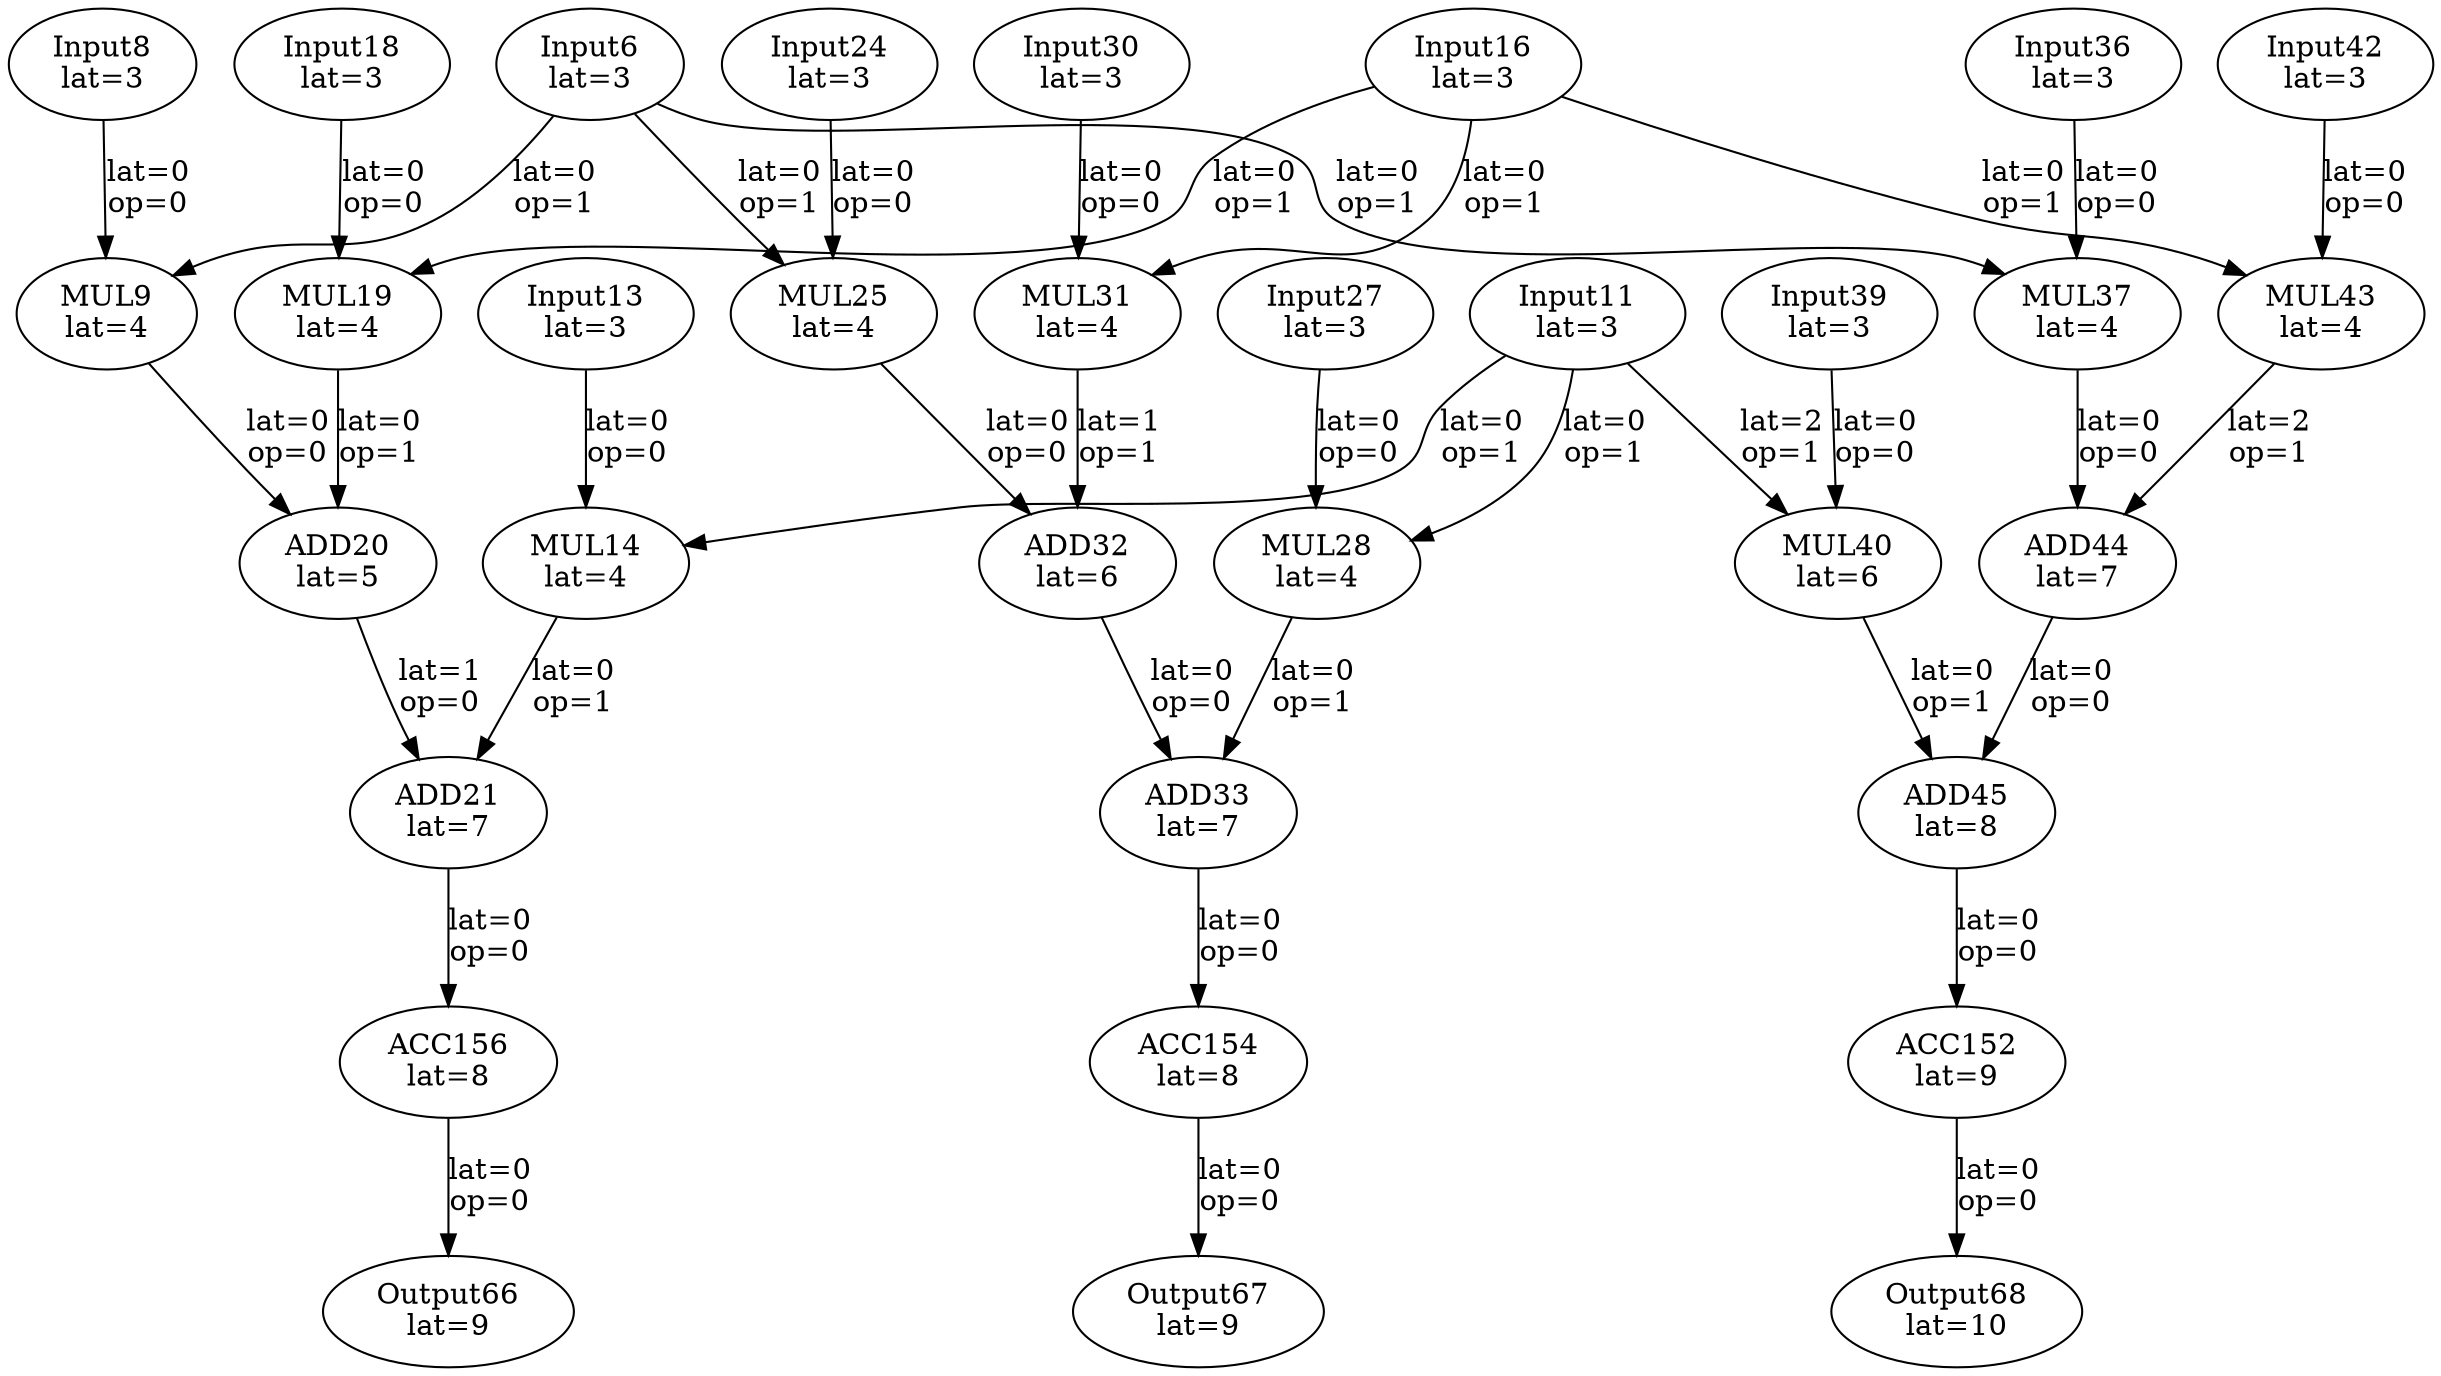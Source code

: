 Digraph G {
"Input6"[label = "\N\nlat=3"];
"Input8"[label = "\N\nlat=3"];
"MUL9"[label = "\N\nlat=4"];
"Input8"->"MUL9"[label = "lat=0\nop=0"];
"Input6"->"MUL9"[label = "lat=0\nop=1"];
"Input11"[label = "\N\nlat=3"];
"Input13"[label = "\N\nlat=3"];
"MUL14"[label = "\N\nlat=4"];
"Input13"->"MUL14"[label = "lat=0\nop=0"];
"Input11"->"MUL14"[label = "lat=0\nop=1"];
"Input16"[label = "\N\nlat=3"];
"Input18"[label = "\N\nlat=3"];
"MUL19"[label = "\N\nlat=4"];
"Input18"->"MUL19"[label = "lat=0\nop=0"];
"Input16"->"MUL19"[label = "lat=0\nop=1"];
"ADD20"[label = "\N\nlat=5"];
"MUL9"->"ADD20"[label = "lat=0\nop=0"];
"MUL19"->"ADD20"[label = "lat=0\nop=1"];
"ADD21"[label = "\N\nlat=7"];
"ADD20"->"ADD21"[label = "lat=1\nop=0"];
"MUL14"->"ADD21"[label = "lat=0\nop=1"];
"Input24"[label = "\N\nlat=3"];
"MUL25"[label = "\N\nlat=4"];
"Input24"->"MUL25"[label = "lat=0\nop=0"];
"Input6"->"MUL25"[label = "lat=0\nop=1"];
"Input27"[label = "\N\nlat=3"];
"MUL28"[label = "\N\nlat=4"];
"Input27"->"MUL28"[label = "lat=0\nop=0"];
"Input11"->"MUL28"[label = "lat=0\nop=1"];
"Input30"[label = "\N\nlat=3"];
"MUL31"[label = "\N\nlat=4"];
"Input30"->"MUL31"[label = "lat=0\nop=0"];
"Input16"->"MUL31"[label = "lat=0\nop=1"];
"ADD32"[label = "\N\nlat=6"];
"MUL25"->"ADD32"[label = "lat=0\nop=0"];
"MUL31"->"ADD32"[label = "lat=1\nop=1"];
"ADD33"[label = "\N\nlat=7"];
"ADD32"->"ADD33"[label = "lat=0\nop=0"];
"MUL28"->"ADD33"[label = "lat=0\nop=1"];
"Input36"[label = "\N\nlat=3"];
"MUL37"[label = "\N\nlat=4"];
"Input36"->"MUL37"[label = "lat=0\nop=0"];
"Input6"->"MUL37"[label = "lat=0\nop=1"];
"Input39"[label = "\N\nlat=3"];
"MUL40"[label = "\N\nlat=6"];
"Input39"->"MUL40"[label = "lat=0\nop=0"];
"Input11"->"MUL40"[label = "lat=2\nop=1"];
"Input42"[label = "\N\nlat=3"];
"MUL43"[label = "\N\nlat=4"];
"Input42"->"MUL43"[label = "lat=0\nop=0"];
"Input16"->"MUL43"[label = "lat=0\nop=1"];
"ADD44"[label = "\N\nlat=7"];
"MUL37"->"ADD44"[label = "lat=0\nop=0"];
"MUL43"->"ADD44"[label = "lat=2\nop=1"];
"ADD45"[label = "\N\nlat=8"];
"ADD44"->"ADD45"[label = "lat=0\nop=0"];
"MUL40"->"ADD45"[label = "lat=0\nop=1"];
"Output66"[label = "\N\nlat=9"];
"ACC156"->"Output66"[label = "lat=0\nop=0"];
"Output67"[label = "\N\nlat=9"];
"ACC154"->"Output67"[label = "lat=0\nop=0"];
"Output68"[label = "\N\nlat=10"];
"ACC152"->"Output68"[label = "lat=0\nop=0"];
"ACC152"[label = "\N\nlat=9"];
"ADD45"->"ACC152"[label = "lat=0\nop=0"];
"ACC154"[label = "\N\nlat=8"];
"ADD33"->"ACC154"[label = "lat=0\nop=0"];
"ACC156"[label = "\N\nlat=8"];
"ADD21"->"ACC156"[label = "lat=0\nop=0"];
}

